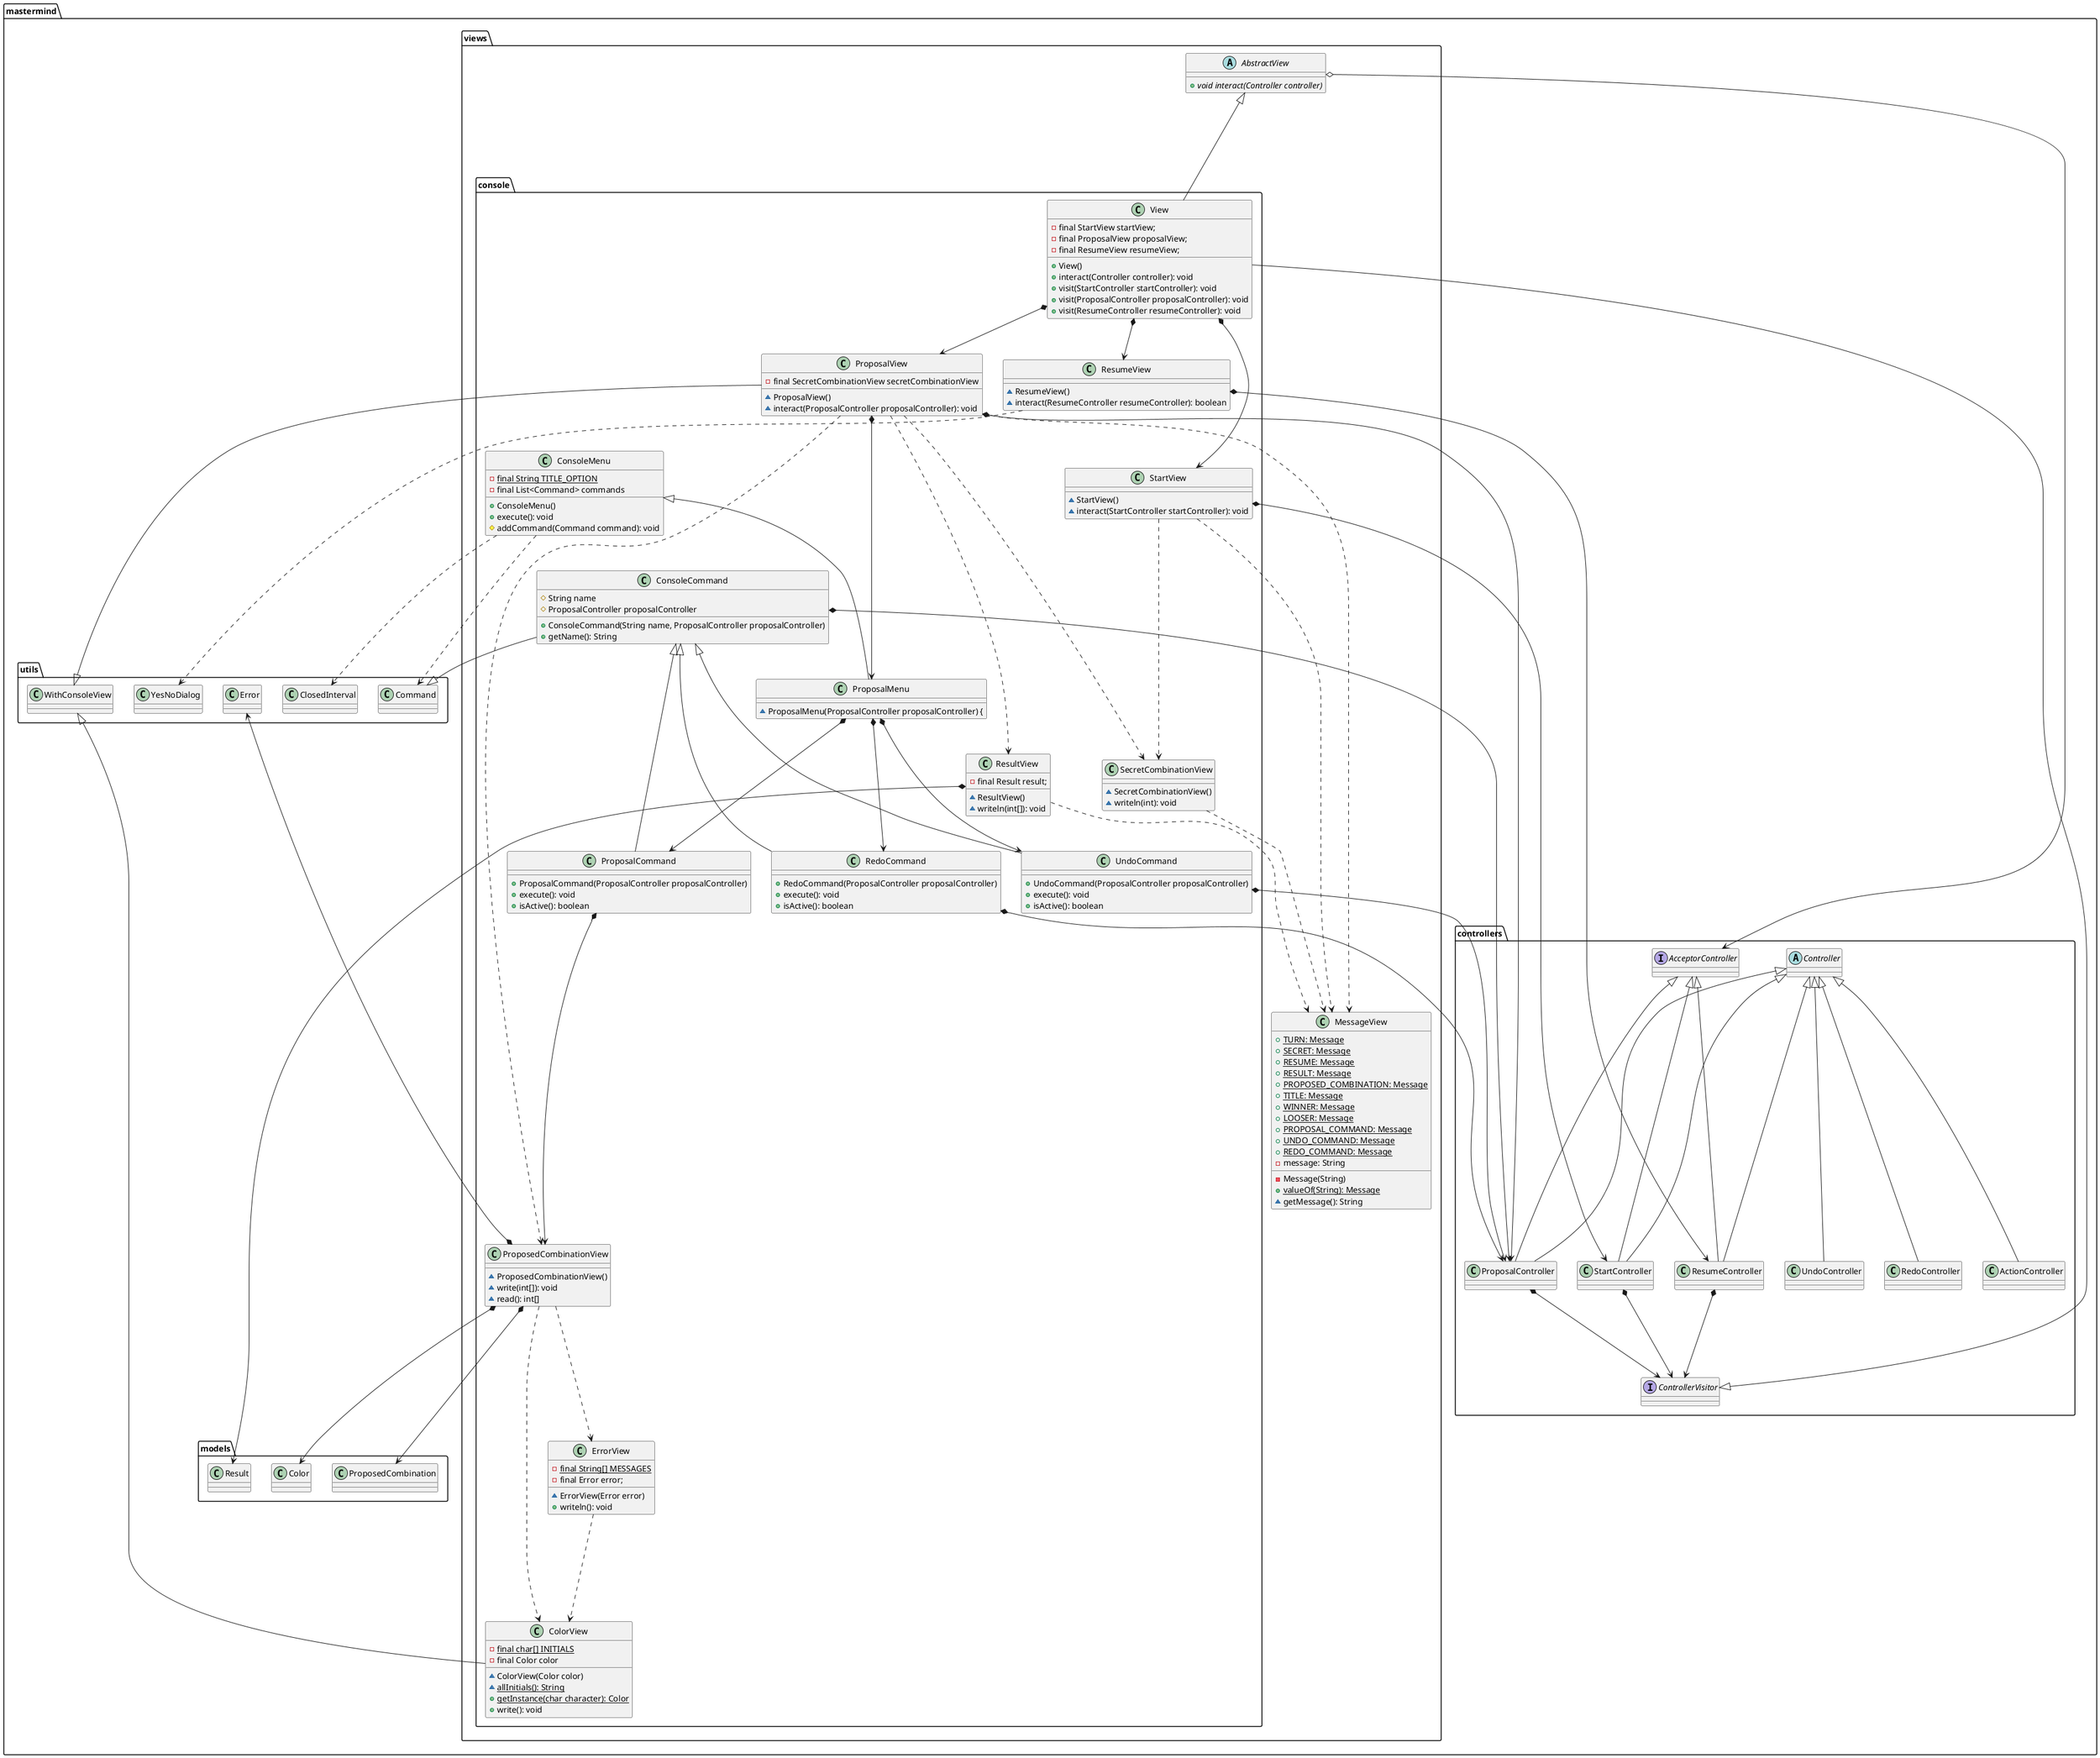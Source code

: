@startuml

package mastermind.controllers {
    interface ControllerVisitor
    interface AcceptorController
    abstract class Controller
    class StartController
    class ProposalController
    class ActionController
    class RedoController
    class UndoController
    class ResumeController
}

package mastermind.views {

    abstract class AbstractView{
        + {abstract} void interact(Controller controller)
    }

    class MessageView{
        + {static} TURN: Message
        + {static} SECRET: Message
        + {static} RESUME: Message
        + {static} RESULT: Message
        + {static} PROPOSED_COMBINATION: Message
        + {static} TITLE: Message
        + {static} WINNER: Message
        + {static} LOOSER: Message
        + {static} PROPOSAL_COMMAND: Message
        + {static} UNDO_COMMAND: Message
        + {static} REDO_COMMAND: Message
        - message: String
        - Message(String)
        + {static} valueOf(String): Message
        ~ getMessage(): String
    }
}

package mastermind.views.console {

    class View {
        - final StartView startView;
        - final ProposalView proposalView;
        - final ResumeView resumeView;
        + View()
        + interact(Controller controller): void
        + visit(StartController startController): void
        + visit(ProposalController proposalController): void
        + visit(ResumeController resumeController): void
    }

    class ColorView{
        - {static} final char[] INITIALS
        - final Color color
        ~ ColorView(Color color)
        ~ {static} allInitials(): String
        + {static} getInstance(char character): Color
        + write(): void
    }

    class ErrorView{
        - {static} final String[] MESSAGES
        - final Error error;
        ~ ErrorView(Error error)
        + writeln(): void
    }

     class ProposalView{
        - final SecretCombinationView secretCombinationView
        ~ ProposalView()
        ~ interact(ProposalController proposalController): void
    }

    class ProposedCombinationView{
        ~ ProposedCombinationView()
        ~ write(int[]): void
        ~ read(): int[]
    }

    class ResultView{
        - final Result result;
        ~ ResultView()
        ~ writeln(int[]): void
    }

    class ResumeView{
        ~ ResumeView()
        ~ interact(ResumeController resumeController): boolean
    }

    class SecretCombinationView{
        ~ SecretCombinationView()
        ~ writeln(int): void
    }

    class StartView{
        ~ StartView()
        ~ interact(StartController startController): void
    }

    class ConsoleCommand{
        # String name
        # ProposalController proposalController
        + ConsoleCommand(String name, ProposalController proposalController)
        + getName(): String
    }

    class ConsoleMenu{
        - {static} final String TITLE_OPTION
        - final List<Command> commands
        + ConsoleMenu()
        + execute(): void
        # addCommand(Command command): void
    }

    class ProposalCommand{
        + ProposalCommand(ProposalController proposalController)
        + execute(): void
        + isActive(): boolean
    }

    class RedoCommand{
        + RedoCommand(ProposalController proposalController)
        + execute(): void
        + isActive(): boolean
    }

    class UndoCommand{
        + UndoCommand(ProposalController proposalController)
        + execute(): void
        + isActive(): boolean
    }

    class ProposalMenu{
        ~ ProposalMenu(ProposalController proposalController) {
    }

}

package mastermind.models {
    class ProposedCombination
    class Result
    class Color
}

package mastermind.utils {
    class WithConsoleView
    class YesNoDialog
    class Error
    class Command
    class ClosedInterval
}

View *--> StartView
View *--> ProposalView
View *--> ResumeView

AbstractView o----> AcceptorController
AcceptorController <|--- StartController
AcceptorController <|--- ProposalController
AcceptorController <|--- ResumeController

Controller <|--- StartController
Controller <|--- ProposalController
Controller <|--- ActionController
Controller <|--- UndoController
Controller <|--- RedoController
Controller <|--- ResumeController

StartController *---> ControllerVisitor
ProposalController *---> ControllerVisitor
ResumeController *---> ControllerVisitor

Command <|---- ConsoleCommand
ConsoleCommand <|---- ProposalCommand
ConsoleCommand <|---- UndoCommand
ConsoleCommand <|---- RedoCommand
ConsoleCommand *----> ProposalController
ProposalCommand *----> ProposedCombinationView
UndoCommand *----> ProposalController
RedoCommand *----> ProposalController

ConsoleMenu <|--- ProposalMenu
ConsoleMenu ...> Command
ConsoleMenu ...> ClosedInterval
ProposalMenu *---> ProposalCommand
ProposalMenu *---> UndoCommand
ProposalMenu *---> RedoCommand

AbstractView <|---- View
ControllerVisitor <|---- View

WithConsoleView <|---- ColorView
WithConsoleView <|---- ProposalView 

StartView *-----> StartController
ProposalView *-----> ProposalController
ResumeView *-----> ResumeController

StartView ....> MessageView
StartView ....> SecretCombinationView
ProposalView .....> MessageView
ProposalView .....> SecretCombinationView
ProposalView .....> ProposedCombinationView
ProposalView .....> ResultView
ProposalView *----> ProposalMenu

ResumeView ....> YesNoDialog

ProposedCombinationView *----> ProposedCombination
ProposedCombinationView *----> Color
ProposedCombinationView *----> Error
ProposedCombinationView ....> ColorView
ProposedCombinationView ....> ErrorView

SecretCombinationView ....> MessageView

ResultView ...> MessageView
ResultView *---> Result

ErrorView ....> ColorView

@enduml
